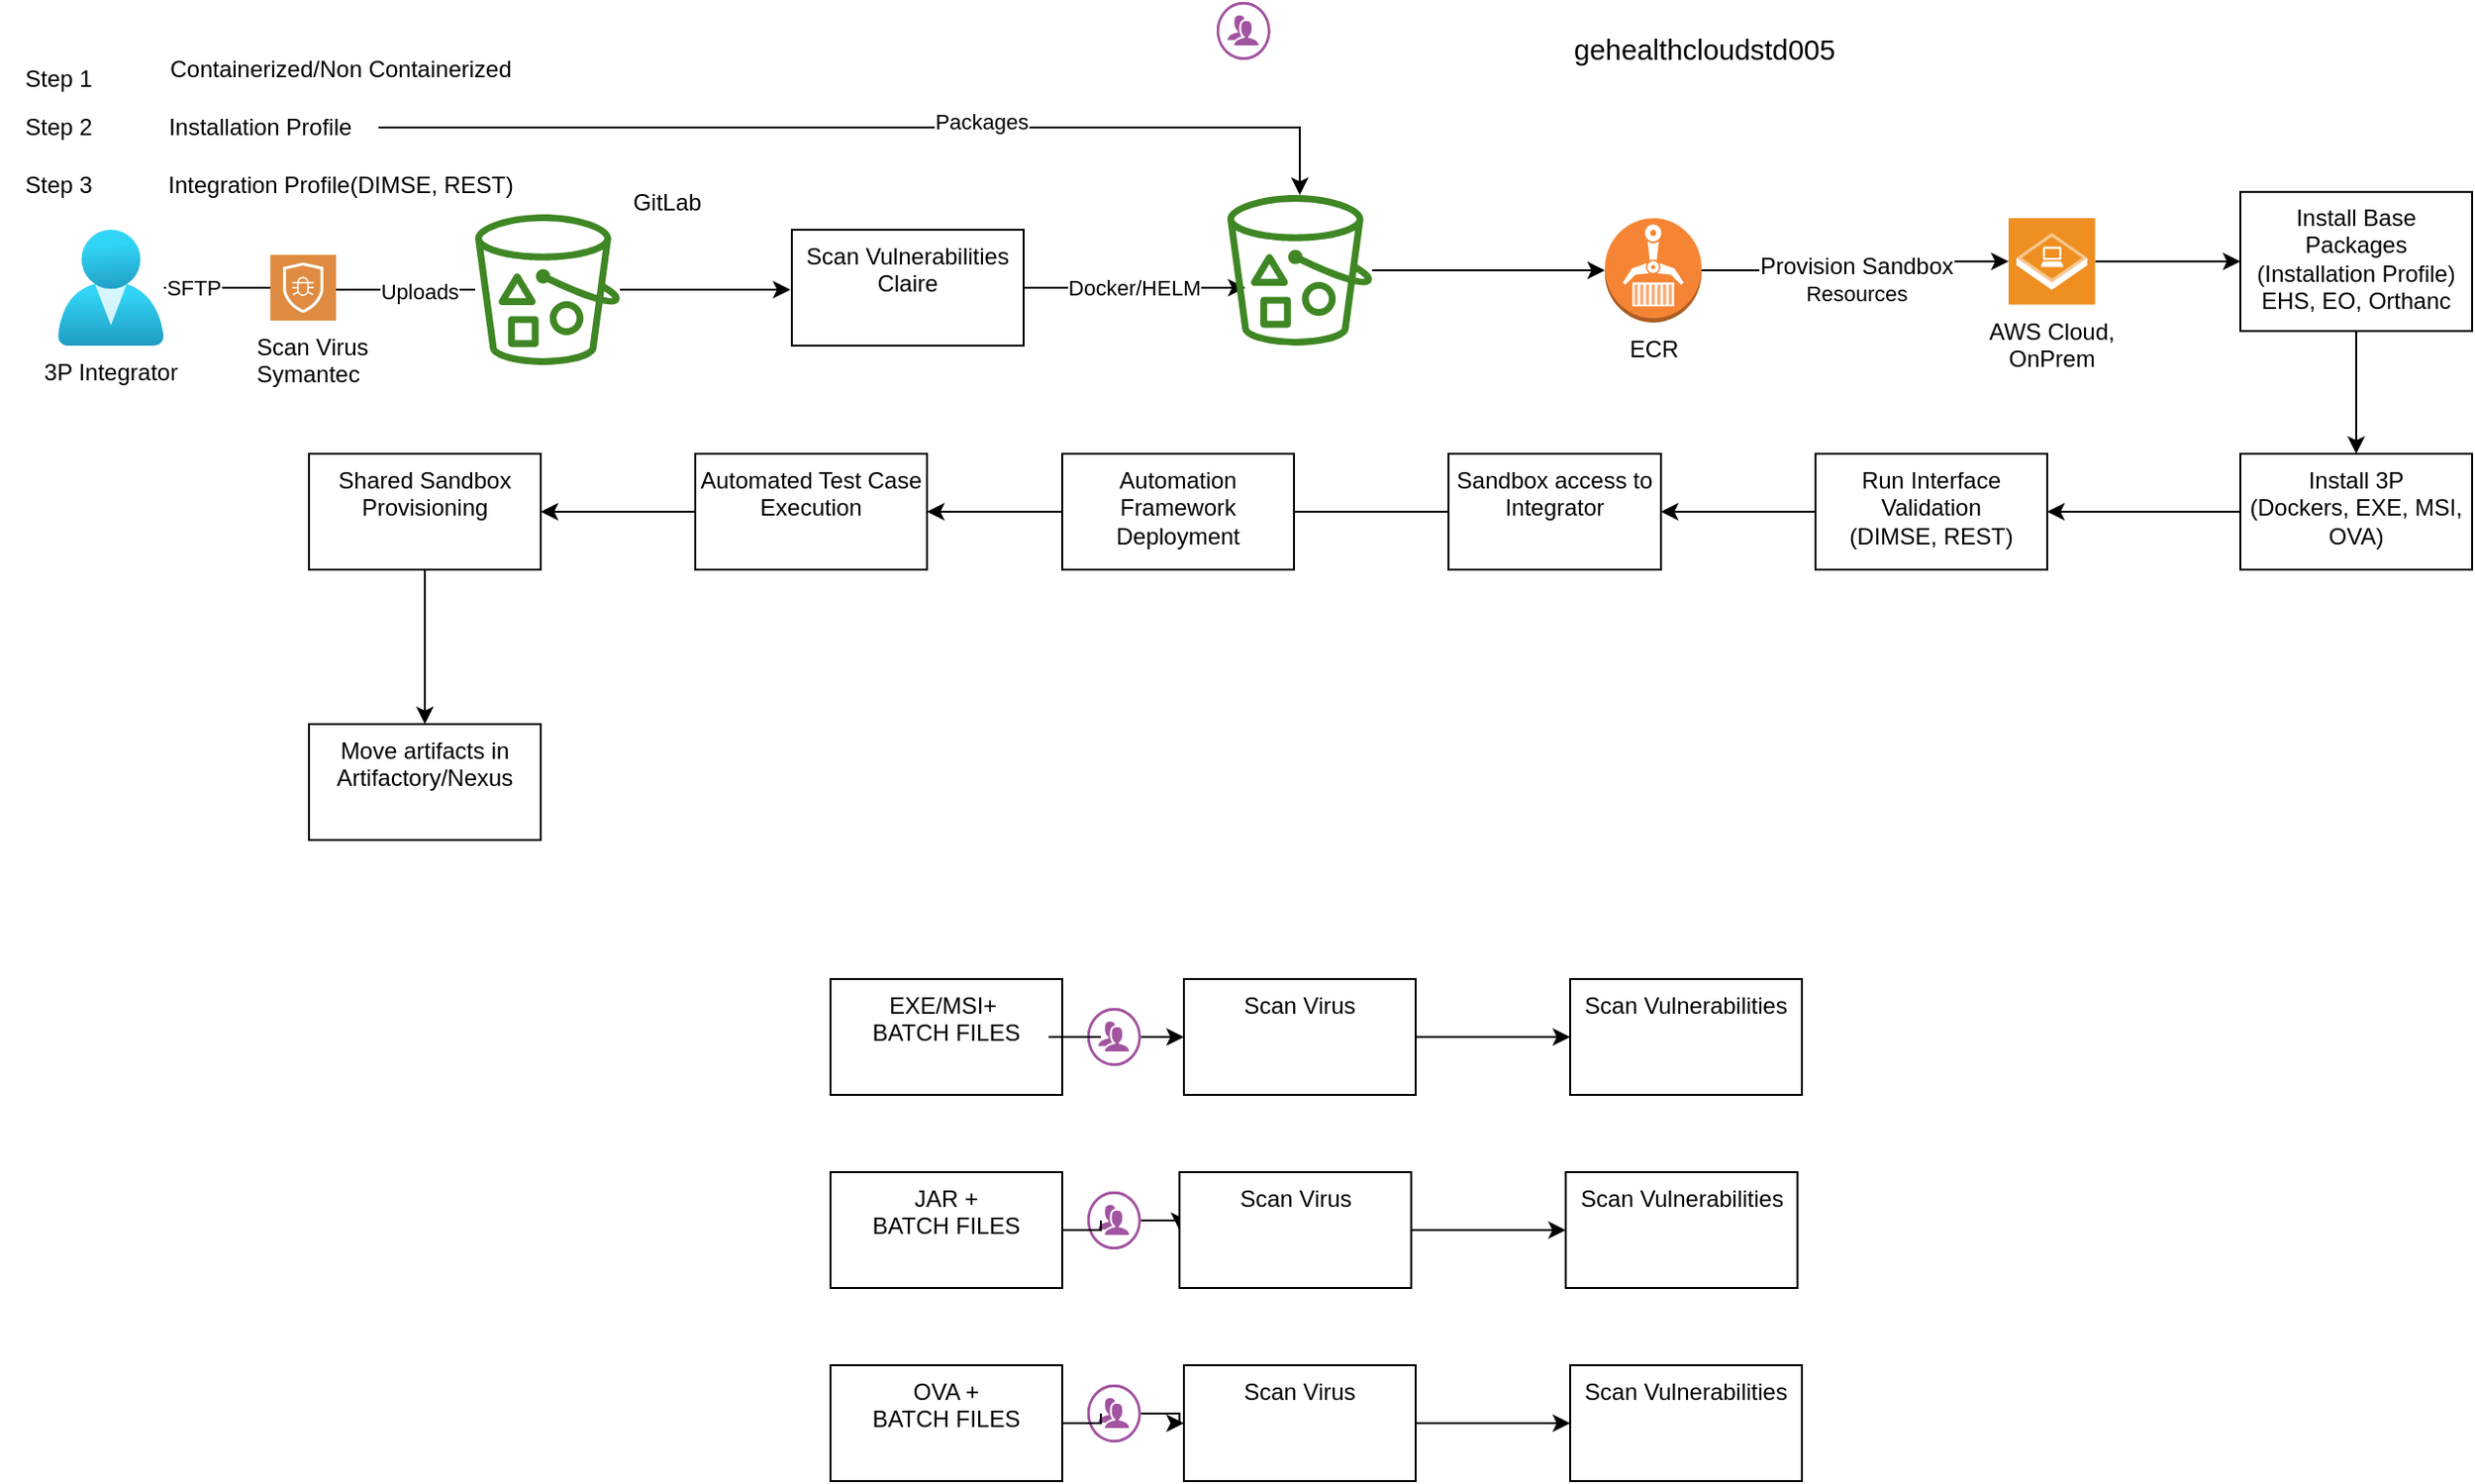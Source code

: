 <mxfile version="20.1.1" type="github">
  <diagram id="JNOyA5OwboDVhIGOmm55" name="Page-1">
    <mxGraphModel dx="2762" dy="794" grid="1" gridSize="10" guides="1" tooltips="1" connect="1" arrows="1" fold="1" page="1" pageScale="1" pageWidth="1100" pageHeight="850" math="0" shadow="0">
      <root>
        <mxCell id="0" />
        <mxCell id="1" parent="0" />
        <mxCell id="h74z9uMU7J8Vw6V2kUzG-1" value="3P Integrator" style="aspect=fixed;html=1;points=[];align=center;image;fontSize=12;image=img/lib/azure2/identity/Users.svg;" parent="1" vertex="1">
          <mxGeometry x="-240" y="118" width="54.86" height="60" as="geometry" />
        </mxCell>
        <mxCell id="h74z9uMU7J8Vw6V2kUzG-5" value="" style="edgeStyle=orthogonalEdgeStyle;rounded=0;orthogonalLoop=1;jettySize=auto;html=1;" parent="1" source="h74z9uMU7J8Vw6V2kUzG-2" edge="1">
          <mxGeometry relative="1" as="geometry">
            <mxPoint x="322.29" y="148" as="targetPoint" />
          </mxGeometry>
        </mxCell>
        <mxCell id="h74z9uMU7J8Vw6V2kUzG-14" value="" style="edgeStyle=orthogonalEdgeStyle;rounded=0;orthogonalLoop=1;jettySize=auto;html=1;startArrow=none;" parent="1" source="h74z9uMU7J8Vw6V2kUzG-18" target="h74z9uMU7J8Vw6V2kUzG-13" edge="1">
          <mxGeometry relative="1" as="geometry" />
        </mxCell>
        <mxCell id="h74z9uMU7J8Vw6V2kUzG-6" value="EXE/MSI+&amp;nbsp;&lt;br&gt;BATCH FILES" style="whiteSpace=wrap;html=1;verticalAlign=top;labelBackgroundColor=default;" parent="1" vertex="1">
          <mxGeometry x="160.0" y="506" width="120" height="60" as="geometry" />
        </mxCell>
        <mxCell id="h74z9uMU7J8Vw6V2kUzG-22" value="" style="edgeStyle=orthogonalEdgeStyle;rounded=0;orthogonalLoop=1;jettySize=auto;html=1;startArrow=none;" parent="1" source="h74z9uMU7J8Vw6V2kUzG-20" target="h74z9uMU7J8Vw6V2kUzG-21" edge="1">
          <mxGeometry relative="1" as="geometry" />
        </mxCell>
        <mxCell id="h74z9uMU7J8Vw6V2kUzG-7" value="JAR + &lt;br&gt;BATCH FILES" style="whiteSpace=wrap;html=1;verticalAlign=top;labelBackgroundColor=default;" parent="1" vertex="1">
          <mxGeometry x="160.0" y="606" width="120" height="60" as="geometry" />
        </mxCell>
        <mxCell id="h74z9uMU7J8Vw6V2kUzG-24" value="" style="edgeStyle=orthogonalEdgeStyle;rounded=0;orthogonalLoop=1;jettySize=auto;html=1;startArrow=none;" parent="1" source="h74z9uMU7J8Vw6V2kUzG-32" target="h74z9uMU7J8Vw6V2kUzG-23" edge="1">
          <mxGeometry relative="1" as="geometry" />
        </mxCell>
        <mxCell id="h74z9uMU7J8Vw6V2kUzG-8" value="OVA + &lt;br&gt;BATCH FILES" style="whiteSpace=wrap;html=1;verticalAlign=top;labelBackgroundColor=default;" parent="1" vertex="1">
          <mxGeometry x="160.0" y="706" width="120" height="60" as="geometry" />
        </mxCell>
        <mxCell id="h74z9uMU7J8Vw6V2kUzG-12" value="&lt;br&gt;&lt;span style=&quot;color: rgb(0, 0, 0); font-family: Helvetica; font-size: 12px; font-style: normal; font-variant-ligatures: normal; font-variant-caps: normal; font-weight: 400; letter-spacing: normal; orphans: 2; text-align: center; text-indent: 0px; text-transform: none; widows: 2; word-spacing: 0px; -webkit-text-stroke-width: 0px; background-color: rgb(255, 255, 255); text-decoration-thickness: initial; text-decoration-style: initial; text-decoration-color: initial; float: none; display: inline !important;&quot;&gt;Provision Sandbox&lt;/span&gt;&lt;br style=&quot;color: rgb(0, 0, 0); font-family: Helvetica; font-size: 12px; font-style: normal; font-variant-ligatures: normal; font-variant-caps: normal; font-weight: 400; letter-spacing: normal; orphans: 2; text-align: center; text-indent: 0px; text-transform: none; widows: 2; word-spacing: 0px; -webkit-text-stroke-width: 0px; text-decoration-thickness: initial; text-decoration-style: initial; text-decoration-color: initial;&quot;&gt;Resources" style="edgeStyle=orthogonalEdgeStyle;rounded=0;orthogonalLoop=1;jettySize=auto;html=1;exitX=1;exitY=0.5;exitDx=0;exitDy=0;exitPerimeter=0;" parent="1" source="TmRz8uflpvzPCeREPCcE-29" target="h74z9uMU7J8Vw6V2kUzG-29" edge="1">
          <mxGeometry relative="1" as="geometry">
            <mxPoint x="780" y="148" as="targetPoint" />
            <mxPoint x="590" y="148" as="sourcePoint" />
          </mxGeometry>
        </mxCell>
        <mxCell id="TmRz8uflpvzPCeREPCcE-27" value="Docker/HELM" style="edgeStyle=orthogonalEdgeStyle;rounded=0;orthogonalLoop=1;jettySize=auto;html=1;" edge="1" parent="1" source="h74z9uMU7J8Vw6V2kUzG-9">
          <mxGeometry relative="1" as="geometry">
            <mxPoint x="374.86" y="148" as="targetPoint" />
          </mxGeometry>
        </mxCell>
        <mxCell id="h74z9uMU7J8Vw6V2kUzG-9" value="Scan Vulnerabilities&lt;br&gt;Claire" style="whiteSpace=wrap;html=1;verticalAlign=top;labelBackgroundColor=default;" parent="1" vertex="1">
          <mxGeometry x="140.0" y="118" width="120" height="60" as="geometry" />
        </mxCell>
        <mxCell id="h74z9uMU7J8Vw6V2kUzG-16" value="" style="edgeStyle=orthogonalEdgeStyle;rounded=0;orthogonalLoop=1;jettySize=auto;html=1;" parent="1" source="h74z9uMU7J8Vw6V2kUzG-13" target="h74z9uMU7J8Vw6V2kUzG-15" edge="1">
          <mxGeometry relative="1" as="geometry" />
        </mxCell>
        <mxCell id="h74z9uMU7J8Vw6V2kUzG-13" value="Scan Virus" style="whiteSpace=wrap;html=1;verticalAlign=top;labelBackgroundColor=default;" parent="1" vertex="1">
          <mxGeometry x="343" y="506" width="120" height="60" as="geometry" />
        </mxCell>
        <mxCell id="h74z9uMU7J8Vw6V2kUzG-15" value="Scan Vulnerabilities" style="whiteSpace=wrap;html=1;verticalAlign=top;labelBackgroundColor=default;" parent="1" vertex="1">
          <mxGeometry x="543" y="506" width="120" height="60" as="geometry" />
        </mxCell>
        <mxCell id="h74z9uMU7J8Vw6V2kUzG-17" value="" style="verticalLabelPosition=bottom;sketch=0;html=1;fillColor=#A153A0;strokeColor=#ffffff;verticalAlign=top;align=center;points=[[0,0.5,0],[0.125,0.25,0],[0.25,0,0],[0.5,0,0],[0.75,0,0],[0.875,0.25,0],[1,0.5,0],[0.875,0.75,0],[0.75,1,0],[0.5,1,0],[0.125,0.75,0]];pointerEvents=1;shape=mxgraph.cisco_safe.compositeIcon;bgIcon=ellipse;resIcon=mxgraph.cisco_safe.design.users;" parent="1" vertex="1">
          <mxGeometry x="360" width="27.71" height="30" as="geometry" />
        </mxCell>
        <mxCell id="h74z9uMU7J8Vw6V2kUzG-18" value="" style="verticalLabelPosition=bottom;sketch=0;html=1;fillColor=#A153A0;strokeColor=#ffffff;verticalAlign=top;align=center;points=[[0,0.5,0],[0.125,0.25,0],[0.25,0,0],[0.5,0,0],[0.75,0,0],[0.875,0.25,0],[1,0.5,0],[0.875,0.75,0],[0.75,1,0],[0.5,1,0],[0.125,0.75,0]];pointerEvents=1;shape=mxgraph.cisco_safe.compositeIcon;bgIcon=ellipse;resIcon=mxgraph.cisco_safe.design.users;" parent="1" vertex="1">
          <mxGeometry x="293" y="521" width="27.71" height="30" as="geometry" />
        </mxCell>
        <mxCell id="h74z9uMU7J8Vw6V2kUzG-19" value="" style="edgeStyle=orthogonalEdgeStyle;rounded=0;orthogonalLoop=1;jettySize=auto;html=1;endArrow=none;" parent="1" source="h74z9uMU7J8Vw6V2kUzG-6" target="h74z9uMU7J8Vw6V2kUzG-18" edge="1">
          <mxGeometry relative="1" as="geometry">
            <mxPoint x="280.0" y="536" as="sourcePoint" />
            <mxPoint x="343.0" y="536" as="targetPoint" />
          </mxGeometry>
        </mxCell>
        <mxCell id="h74z9uMU7J8Vw6V2kUzG-26" value="" style="edgeStyle=orthogonalEdgeStyle;rounded=0;orthogonalLoop=1;jettySize=auto;html=1;" parent="1" source="h74z9uMU7J8Vw6V2kUzG-21" target="h74z9uMU7J8Vw6V2kUzG-25" edge="1">
          <mxGeometry relative="1" as="geometry" />
        </mxCell>
        <mxCell id="h74z9uMU7J8Vw6V2kUzG-21" value="&lt;span style=&quot;&quot;&gt;Scan Virus&lt;/span&gt;" style="whiteSpace=wrap;html=1;verticalAlign=top;labelBackgroundColor=default;" parent="1" vertex="1">
          <mxGeometry x="340.71" y="606" width="120" height="60" as="geometry" />
        </mxCell>
        <mxCell id="h74z9uMU7J8Vw6V2kUzG-28" value="" style="edgeStyle=orthogonalEdgeStyle;rounded=0;orthogonalLoop=1;jettySize=auto;html=1;" parent="1" source="h74z9uMU7J8Vw6V2kUzG-23" target="h74z9uMU7J8Vw6V2kUzG-27" edge="1">
          <mxGeometry relative="1" as="geometry" />
        </mxCell>
        <mxCell id="h74z9uMU7J8Vw6V2kUzG-23" value="Scan Virus" style="whiteSpace=wrap;html=1;verticalAlign=top;labelBackgroundColor=default;" parent="1" vertex="1">
          <mxGeometry x="343" y="706" width="120" height="60" as="geometry" />
        </mxCell>
        <mxCell id="h74z9uMU7J8Vw6V2kUzG-25" value="Scan Vulnerabilities" style="whiteSpace=wrap;html=1;verticalAlign=top;labelBackgroundColor=default;" parent="1" vertex="1">
          <mxGeometry x="540.71" y="606" width="120" height="60" as="geometry" />
        </mxCell>
        <mxCell id="h74z9uMU7J8Vw6V2kUzG-27" value="Scan Vulnerabilities" style="whiteSpace=wrap;html=1;verticalAlign=top;labelBackgroundColor=default;" parent="1" vertex="1">
          <mxGeometry x="543" y="706" width="120" height="60" as="geometry" />
        </mxCell>
        <mxCell id="h74z9uMU7J8Vw6V2kUzG-37" value="" style="edgeStyle=orthogonalEdgeStyle;rounded=0;orthogonalLoop=1;jettySize=auto;html=1;" parent="1" source="h74z9uMU7J8Vw6V2kUzG-29" target="h74z9uMU7J8Vw6V2kUzG-36" edge="1">
          <mxGeometry relative="1" as="geometry" />
        </mxCell>
        <mxCell id="h74z9uMU7J8Vw6V2kUzG-29" value="AWS Cloud,&lt;br&gt;OnPrem" style="shadow=0;dashed=0;html=1;strokeColor=none;fillColor=#EF8F21;labelPosition=center;verticalLabelPosition=bottom;verticalAlign=top;align=center;outlineConnect=0;shape=mxgraph.veeam.2d.on_demand_sandbox;" parent="1" vertex="1">
          <mxGeometry x="770" y="112" width="44.8" height="44.8" as="geometry" />
        </mxCell>
        <mxCell id="h74z9uMU7J8Vw6V2kUzG-20" value="" style="verticalLabelPosition=bottom;sketch=0;html=1;fillColor=#A153A0;strokeColor=#ffffff;verticalAlign=top;align=center;points=[[0,0.5,0],[0.125,0.25,0],[0.25,0,0],[0.5,0,0],[0.75,0,0],[0.875,0.25,0],[1,0.5,0],[0.875,0.75,0],[0.75,1,0],[0.5,1,0],[0.125,0.75,0]];pointerEvents=1;shape=mxgraph.cisco_safe.compositeIcon;bgIcon=ellipse;resIcon=mxgraph.cisco_safe.design.users;" parent="1" vertex="1">
          <mxGeometry x="293" y="616" width="27.71" height="30" as="geometry" />
        </mxCell>
        <mxCell id="h74z9uMU7J8Vw6V2kUzG-31" value="" style="edgeStyle=orthogonalEdgeStyle;rounded=0;orthogonalLoop=1;jettySize=auto;html=1;endArrow=none;" parent="1" source="h74z9uMU7J8Vw6V2kUzG-7" target="h74z9uMU7J8Vw6V2kUzG-20" edge="1">
          <mxGeometry relative="1" as="geometry">
            <mxPoint x="280.0" y="636" as="sourcePoint" />
            <mxPoint x="340.71" y="636" as="targetPoint" />
          </mxGeometry>
        </mxCell>
        <mxCell id="h74z9uMU7J8Vw6V2kUzG-32" value="" style="verticalLabelPosition=bottom;sketch=0;html=1;fillColor=#A153A0;strokeColor=#ffffff;verticalAlign=top;align=center;points=[[0,0.5,0],[0.125,0.25,0],[0.25,0,0],[0.5,0,0],[0.75,0,0],[0.875,0.25,0],[1,0.5,0],[0.875,0.75,0],[0.75,1,0],[0.5,1,0],[0.125,0.75,0]];pointerEvents=1;shape=mxgraph.cisco_safe.compositeIcon;bgIcon=ellipse;resIcon=mxgraph.cisco_safe.design.users;" parent="1" vertex="1">
          <mxGeometry x="293" y="716" width="27.71" height="30" as="geometry" />
        </mxCell>
        <mxCell id="h74z9uMU7J8Vw6V2kUzG-33" value="" style="edgeStyle=orthogonalEdgeStyle;rounded=0;orthogonalLoop=1;jettySize=auto;html=1;endArrow=none;" parent="1" source="h74z9uMU7J8Vw6V2kUzG-8" target="h74z9uMU7J8Vw6V2kUzG-32" edge="1">
          <mxGeometry relative="1" as="geometry">
            <mxPoint x="280.0" y="736" as="sourcePoint" />
            <mxPoint x="343.0" y="736" as="targetPoint" />
          </mxGeometry>
        </mxCell>
        <mxCell id="h74z9uMU7J8Vw6V2kUzG-39" value="" style="edgeStyle=orthogonalEdgeStyle;rounded=0;orthogonalLoop=1;jettySize=auto;html=1;" parent="1" source="h74z9uMU7J8Vw6V2kUzG-36" target="h74z9uMU7J8Vw6V2kUzG-38" edge="1">
          <mxGeometry relative="1" as="geometry" />
        </mxCell>
        <mxCell id="h74z9uMU7J8Vw6V2kUzG-36" value="Install Base Packages &lt;br&gt;(Installation Profile)&lt;br&gt;EHS, EO, Orthanc" style="whiteSpace=wrap;html=1;verticalAlign=top;labelBackgroundColor=default;" parent="1" vertex="1">
          <mxGeometry x="890" y="98.4" width="120" height="72" as="geometry" />
        </mxCell>
        <mxCell id="h74z9uMU7J8Vw6V2kUzG-41" value="" style="edgeStyle=orthogonalEdgeStyle;rounded=0;orthogonalLoop=1;jettySize=auto;html=1;" parent="1" source="h74z9uMU7J8Vw6V2kUzG-38" target="h74z9uMU7J8Vw6V2kUzG-40" edge="1">
          <mxGeometry relative="1" as="geometry" />
        </mxCell>
        <mxCell id="h74z9uMU7J8Vw6V2kUzG-38" value="Install 3P&lt;br&gt;(Dockers, EXE, MSI, OVA)" style="whiteSpace=wrap;html=1;verticalAlign=top;labelBackgroundColor=default;" parent="1" vertex="1">
          <mxGeometry x="890" y="234" width="120" height="60" as="geometry" />
        </mxCell>
        <mxCell id="h74z9uMU7J8Vw6V2kUzG-43" value="" style="edgeStyle=orthogonalEdgeStyle;rounded=0;orthogonalLoop=1;jettySize=auto;html=1;" parent="1" source="h74z9uMU7J8Vw6V2kUzG-40" target="h74z9uMU7J8Vw6V2kUzG-42" edge="1">
          <mxGeometry relative="1" as="geometry" />
        </mxCell>
        <mxCell id="h74z9uMU7J8Vw6V2kUzG-40" value="Run Interface Validation&lt;br&gt;(DIMSE, REST)" style="whiteSpace=wrap;html=1;verticalAlign=top;labelBackgroundColor=default;" parent="1" vertex="1">
          <mxGeometry x="670" y="234" width="120" height="60" as="geometry" />
        </mxCell>
        <mxCell id="h74z9uMU7J8Vw6V2kUzG-45" value="" style="edgeStyle=orthogonalEdgeStyle;rounded=0;orthogonalLoop=1;jettySize=auto;html=1;" parent="1" source="h74z9uMU7J8Vw6V2kUzG-42" target="h74z9uMU7J8Vw6V2kUzG-44" edge="1">
          <mxGeometry relative="1" as="geometry" />
        </mxCell>
        <mxCell id="h74z9uMU7J8Vw6V2kUzG-42" value="Sandbox access to Integrator" style="whiteSpace=wrap;html=1;verticalAlign=top;labelBackgroundColor=default;" parent="1" vertex="1">
          <mxGeometry x="480" y="234" width="110" height="60" as="geometry" />
        </mxCell>
        <mxCell id="h74z9uMU7J8Vw6V2kUzG-47" value="" style="edgeStyle=orthogonalEdgeStyle;rounded=0;orthogonalLoop=1;jettySize=auto;html=1;" parent="1" source="h74z9uMU7J8Vw6V2kUzG-44" target="h74z9uMU7J8Vw6V2kUzG-46" edge="1">
          <mxGeometry relative="1" as="geometry" />
        </mxCell>
        <mxCell id="h74z9uMU7J8Vw6V2kUzG-44" value="Automated Test Case Execution" style="whiteSpace=wrap;html=1;verticalAlign=top;labelBackgroundColor=default;" parent="1" vertex="1">
          <mxGeometry x="90" y="234" width="120" height="60" as="geometry" />
        </mxCell>
        <mxCell id="TmRz8uflpvzPCeREPCcE-3" value="" style="edgeStyle=orthogonalEdgeStyle;rounded=0;orthogonalLoop=1;jettySize=auto;html=1;" edge="1" parent="1" source="h74z9uMU7J8Vw6V2kUzG-46" target="TmRz8uflpvzPCeREPCcE-2">
          <mxGeometry relative="1" as="geometry" />
        </mxCell>
        <mxCell id="h74z9uMU7J8Vw6V2kUzG-46" value="Shared Sandbox Provisioning" style="whiteSpace=wrap;html=1;verticalAlign=top;labelBackgroundColor=default;" parent="1" vertex="1">
          <mxGeometry x="-110" y="234" width="120" height="60" as="geometry" />
        </mxCell>
        <mxCell id="TmRz8uflpvzPCeREPCcE-1" value="&lt;span style=&quot;font-size:11.0pt;font-family:&amp;quot;Calibri&amp;quot;,sans-serif;&#xa;mso-fareast-font-family:Calibri;mso-fareast-theme-font:minor-latin;mso-ansi-language:&#xa;EN-US;mso-fareast-language:EN-US;mso-bidi-language:AR-SA&quot;&gt;gehealthcloudstd005&lt;/span&gt;" style="text;whiteSpace=wrap;html=1;" vertex="1" parent="1">
          <mxGeometry x="543" y="10" width="160" height="40" as="geometry" />
        </mxCell>
        <mxCell id="TmRz8uflpvzPCeREPCcE-2" value="Move artifacts in Artifactory/Nexus" style="whiteSpace=wrap;html=1;verticalAlign=top;labelBackgroundColor=default;" vertex="1" parent="1">
          <mxGeometry x="-110" y="374" width="120" height="60" as="geometry" />
        </mxCell>
        <mxCell id="TmRz8uflpvzPCeREPCcE-4" value="Automation Framework Deployment" style="whiteSpace=wrap;html=1;verticalAlign=top;labelBackgroundColor=default;" vertex="1" parent="1">
          <mxGeometry x="280" y="234" width="120" height="60" as="geometry" />
        </mxCell>
        <mxCell id="TmRz8uflpvzPCeREPCcE-25" style="edgeStyle=orthogonalEdgeStyle;rounded=0;orthogonalLoop=1;jettySize=auto;html=1;" edge="1" parent="1" source="TmRz8uflpvzPCeREPCcE-5" target="TmRz8uflpvzPCeREPCcE-31">
          <mxGeometry relative="1" as="geometry">
            <mxPoint x="434.86" y="118" as="targetPoint" />
          </mxGeometry>
        </mxCell>
        <mxCell id="TmRz8uflpvzPCeREPCcE-28" value="Packages" style="edgeLabel;html=1;align=center;verticalAlign=middle;resizable=0;points=[];" vertex="1" connectable="0" parent="TmRz8uflpvzPCeREPCcE-25">
          <mxGeometry x="0.217" y="3" relative="1" as="geometry">
            <mxPoint as="offset" />
          </mxGeometry>
        </mxCell>
        <mxCell id="TmRz8uflpvzPCeREPCcE-5" value="Installation Profile&amp;nbsp;" style="text;html=1;align=center;verticalAlign=middle;resizable=0;points=[];autosize=1;strokeColor=none;fillColor=none;" vertex="1" parent="1">
          <mxGeometry x="-194" y="50" width="120" height="30" as="geometry" />
        </mxCell>
        <mxCell id="TmRz8uflpvzPCeREPCcE-6" value="Containerized/Non Containerized" style="text;html=1;align=center;verticalAlign=middle;resizable=0;points=[];autosize=1;strokeColor=none;fillColor=none;" vertex="1" parent="1">
          <mxGeometry x="-194" y="20" width="200" height="30" as="geometry" />
        </mxCell>
        <mxCell id="TmRz8uflpvzPCeREPCcE-7" value="Integration Profile(DIMSE, REST)" style="text;html=1;align=center;verticalAlign=middle;resizable=0;points=[];autosize=1;strokeColor=none;fillColor=none;" vertex="1" parent="1">
          <mxGeometry x="-194" y="80" width="200" height="30" as="geometry" />
        </mxCell>
        <mxCell id="TmRz8uflpvzPCeREPCcE-8" value="Step 1" style="text;html=1;align=center;verticalAlign=middle;resizable=0;points=[];autosize=1;strokeColor=none;fillColor=none;" vertex="1" parent="1">
          <mxGeometry x="-270" y="25" width="60" height="30" as="geometry" />
        </mxCell>
        <mxCell id="TmRz8uflpvzPCeREPCcE-9" value="Step 2" style="text;html=1;align=center;verticalAlign=middle;resizable=0;points=[];autosize=1;strokeColor=none;fillColor=none;" vertex="1" parent="1">
          <mxGeometry x="-270" y="50" width="60" height="30" as="geometry" />
        </mxCell>
        <mxCell id="TmRz8uflpvzPCeREPCcE-10" value="Step 3" style="text;html=1;align=center;verticalAlign=middle;resizable=0;points=[];autosize=1;strokeColor=none;fillColor=none;" vertex="1" parent="1">
          <mxGeometry x="-270" y="80" width="60" height="30" as="geometry" />
        </mxCell>
        <mxCell id="TmRz8uflpvzPCeREPCcE-13" value="" style="edgeStyle=orthogonalEdgeStyle;rounded=0;orthogonalLoop=1;jettySize=auto;html=1;endArrow=none;" edge="1" parent="1" source="h74z9uMU7J8Vw6V2kUzG-1" target="TmRz8uflpvzPCeREPCcE-17">
          <mxGeometry x="0.074" y="-2" relative="1" as="geometry">
            <mxPoint x="-125.14" y="148" as="sourcePoint" />
            <mxPoint x="-60" y="148" as="targetPoint" />
            <mxPoint as="offset" />
          </mxGeometry>
        </mxCell>
        <mxCell id="TmRz8uflpvzPCeREPCcE-14" value="SFTP" style="edgeLabel;html=1;align=center;verticalAlign=middle;resizable=0;points=[];" vertex="1" connectable="0" parent="TmRz8uflpvzPCeREPCcE-13">
          <mxGeometry x="-0.234" relative="1" as="geometry">
            <mxPoint x="-47" as="offset" />
          </mxGeometry>
        </mxCell>
        <mxCell id="TmRz8uflpvzPCeREPCcE-19" value="Uploads" style="edgeLabel;html=1;align=center;verticalAlign=middle;resizable=0;points=[];" vertex="1" connectable="0" parent="TmRz8uflpvzPCeREPCcE-13">
          <mxGeometry x="0.638" y="-1" relative="1" as="geometry">
            <mxPoint as="offset" />
          </mxGeometry>
        </mxCell>
        <mxCell id="TmRz8uflpvzPCeREPCcE-15" value="" style="sketch=0;pointerEvents=1;shadow=0;dashed=0;html=1;strokeColor=none;fillColor=#DF8C42;labelPosition=center;verticalLabelPosition=bottom;verticalAlign=top;align=center;outlineConnect=0;shape=mxgraph.veeam2.antivirus;" vertex="1" parent="1">
          <mxGeometry x="-130" y="131" width="34" height="34" as="geometry" />
        </mxCell>
        <mxCell id="TmRz8uflpvzPCeREPCcE-20" value="" style="edgeStyle=orthogonalEdgeStyle;rounded=0;orthogonalLoop=1;jettySize=auto;html=1;" edge="1" parent="1" source="TmRz8uflpvzPCeREPCcE-17">
          <mxGeometry relative="1" as="geometry">
            <mxPoint x="139.29" y="149" as="targetPoint" />
          </mxGeometry>
        </mxCell>
        <mxCell id="TmRz8uflpvzPCeREPCcE-17" value="" style="sketch=0;outlineConnect=0;fontColor=#232F3E;gradientColor=none;fillColor=#3F8624;strokeColor=none;dashed=0;verticalLabelPosition=bottom;verticalAlign=top;align=center;html=1;fontSize=12;fontStyle=0;aspect=fixed;pointerEvents=1;shape=mxgraph.aws4.bucket_with_objects;" vertex="1" parent="1">
          <mxGeometry x="-24" y="110" width="75" height="78" as="geometry" />
        </mxCell>
        <mxCell id="TmRz8uflpvzPCeREPCcE-18" value="&lt;span style=&quot;color: rgb(0, 0, 0); font-family: Helvetica; font-size: 12px; font-style: normal; font-variant-ligatures: normal; font-variant-caps: normal; font-weight: 400; letter-spacing: normal; orphans: 2; text-align: center; text-indent: 0px; text-transform: none; widows: 2; word-spacing: 0px; -webkit-text-stroke-width: 0px; background-color: rgb(255, 255, 255); text-decoration-thickness: initial; text-decoration-style: initial; text-decoration-color: initial; float: none; display: inline !important;&quot;&gt;Scan Virus&lt;/span&gt;&lt;br style=&quot;color: rgb(0, 0, 0); font-family: Helvetica; font-size: 12px; font-style: normal; font-variant-ligatures: normal; font-variant-caps: normal; font-weight: 400; letter-spacing: normal; orphans: 2; text-align: center; text-indent: 0px; text-transform: none; widows: 2; word-spacing: 0px; -webkit-text-stroke-width: 0px; text-decoration-thickness: initial; text-decoration-style: initial; text-decoration-color: initial;&quot;&gt;&lt;span style=&quot;color: rgb(0, 0, 0); font-family: Helvetica; font-size: 12px; font-style: normal; font-variant-ligatures: normal; font-variant-caps: normal; font-weight: 400; letter-spacing: normal; orphans: 2; text-align: center; text-indent: 0px; text-transform: none; widows: 2; word-spacing: 0px; -webkit-text-stroke-width: 0px; background-color: rgb(255, 255, 255); text-decoration-thickness: initial; text-decoration-style: initial; text-decoration-color: initial; float: none; display: inline !important;&quot;&gt;Symantec&lt;/span&gt;" style="text;whiteSpace=wrap;html=1;" vertex="1" parent="1">
          <mxGeometry x="-139" y="165" width="90" height="50" as="geometry" />
        </mxCell>
        <mxCell id="TmRz8uflpvzPCeREPCcE-30" value="" style="edgeStyle=orthogonalEdgeStyle;rounded=0;orthogonalLoop=1;jettySize=auto;html=1;" edge="1" parent="1" source="TmRz8uflpvzPCeREPCcE-31" target="TmRz8uflpvzPCeREPCcE-29">
          <mxGeometry relative="1" as="geometry">
            <mxPoint x="494.86" y="148" as="sourcePoint" />
          </mxGeometry>
        </mxCell>
        <mxCell id="TmRz8uflpvzPCeREPCcE-26" value="GitLab" style="shape=image;html=1;verticalAlign=top;verticalLabelPosition=bottom;labelBackgroundColor=#ffffff;imageAspect=0;aspect=fixed;image=https://cdn4.iconfinder.com/data/icons/socialcones/508/Gitlab-128.png" vertex="1" parent="1">
          <mxGeometry x="50" y="40" width="50" height="50" as="geometry" />
        </mxCell>
        <mxCell id="TmRz8uflpvzPCeREPCcE-29" value="ECR" style="outlineConnect=0;dashed=0;verticalLabelPosition=bottom;verticalAlign=top;align=center;html=1;shape=mxgraph.aws3.ecr;fillColor=#F58534;gradientColor=none;" vertex="1" parent="1">
          <mxGeometry x="561" y="112" width="50" height="54" as="geometry" />
        </mxCell>
        <mxCell id="TmRz8uflpvzPCeREPCcE-31" value="" style="sketch=0;outlineConnect=0;fontColor=#232F3E;gradientColor=none;fillColor=#3F8624;strokeColor=none;dashed=0;verticalLabelPosition=bottom;verticalAlign=top;align=center;html=1;fontSize=12;fontStyle=0;aspect=fixed;pointerEvents=1;shape=mxgraph.aws4.bucket_with_objects;" vertex="1" parent="1">
          <mxGeometry x="365.5" y="100" width="75" height="78" as="geometry" />
        </mxCell>
      </root>
    </mxGraphModel>
  </diagram>
</mxfile>
